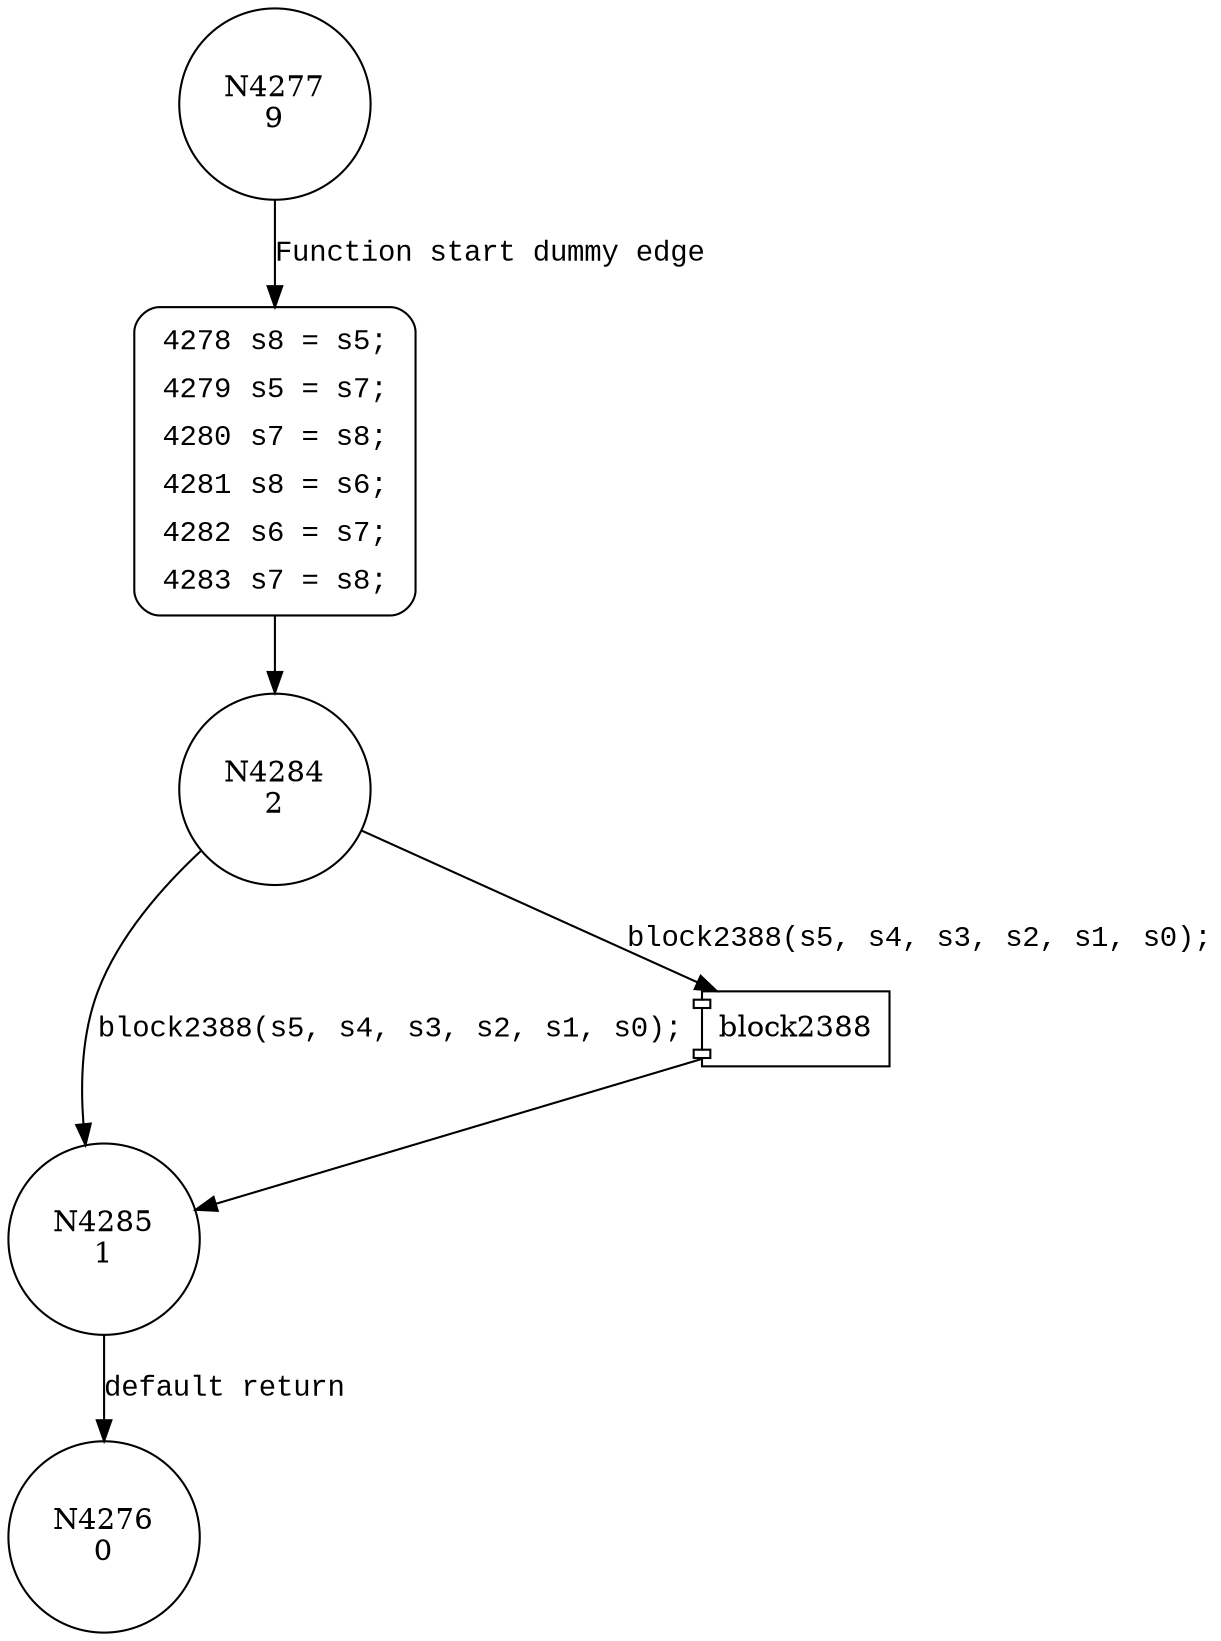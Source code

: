 digraph block1745_1 {
4277 [shape="circle" label="N4277\n9"]
4278 [shape="circle" label="N4278\n8"]
4284 [shape="circle" label="N4284\n2"]
4285 [shape="circle" label="N4285\n1"]
4276 [shape="circle" label="N4276\n0"]
4278 [style="filled,bold" penwidth="1" fillcolor="white" fontname="Courier New" shape="Mrecord" label=<<table border="0" cellborder="0" cellpadding="3" bgcolor="white"><tr><td align="right">4278</td><td align="left">s8 = s5;</td></tr><tr><td align="right">4279</td><td align="left">s5 = s7;</td></tr><tr><td align="right">4280</td><td align="left">s7 = s8;</td></tr><tr><td align="right">4281</td><td align="left">s8 = s6;</td></tr><tr><td align="right">4282</td><td align="left">s6 = s7;</td></tr><tr><td align="right">4283</td><td align="left">s7 = s8;</td></tr></table>>]
4278 -> 4284[label=""]
4277 -> 4278 [label="Function start dummy edge" fontname="Courier New"]
100134 [shape="component" label="block2388"]
4284 -> 100134 [label="block2388(s5, s4, s3, s2, s1, s0);" fontname="Courier New"]
100134 -> 4285 [label="" fontname="Courier New"]
4284 -> 4285 [label="block2388(s5, s4, s3, s2, s1, s0);" fontname="Courier New"]
4285 -> 4276 [label="default return" fontname="Courier New"]
}